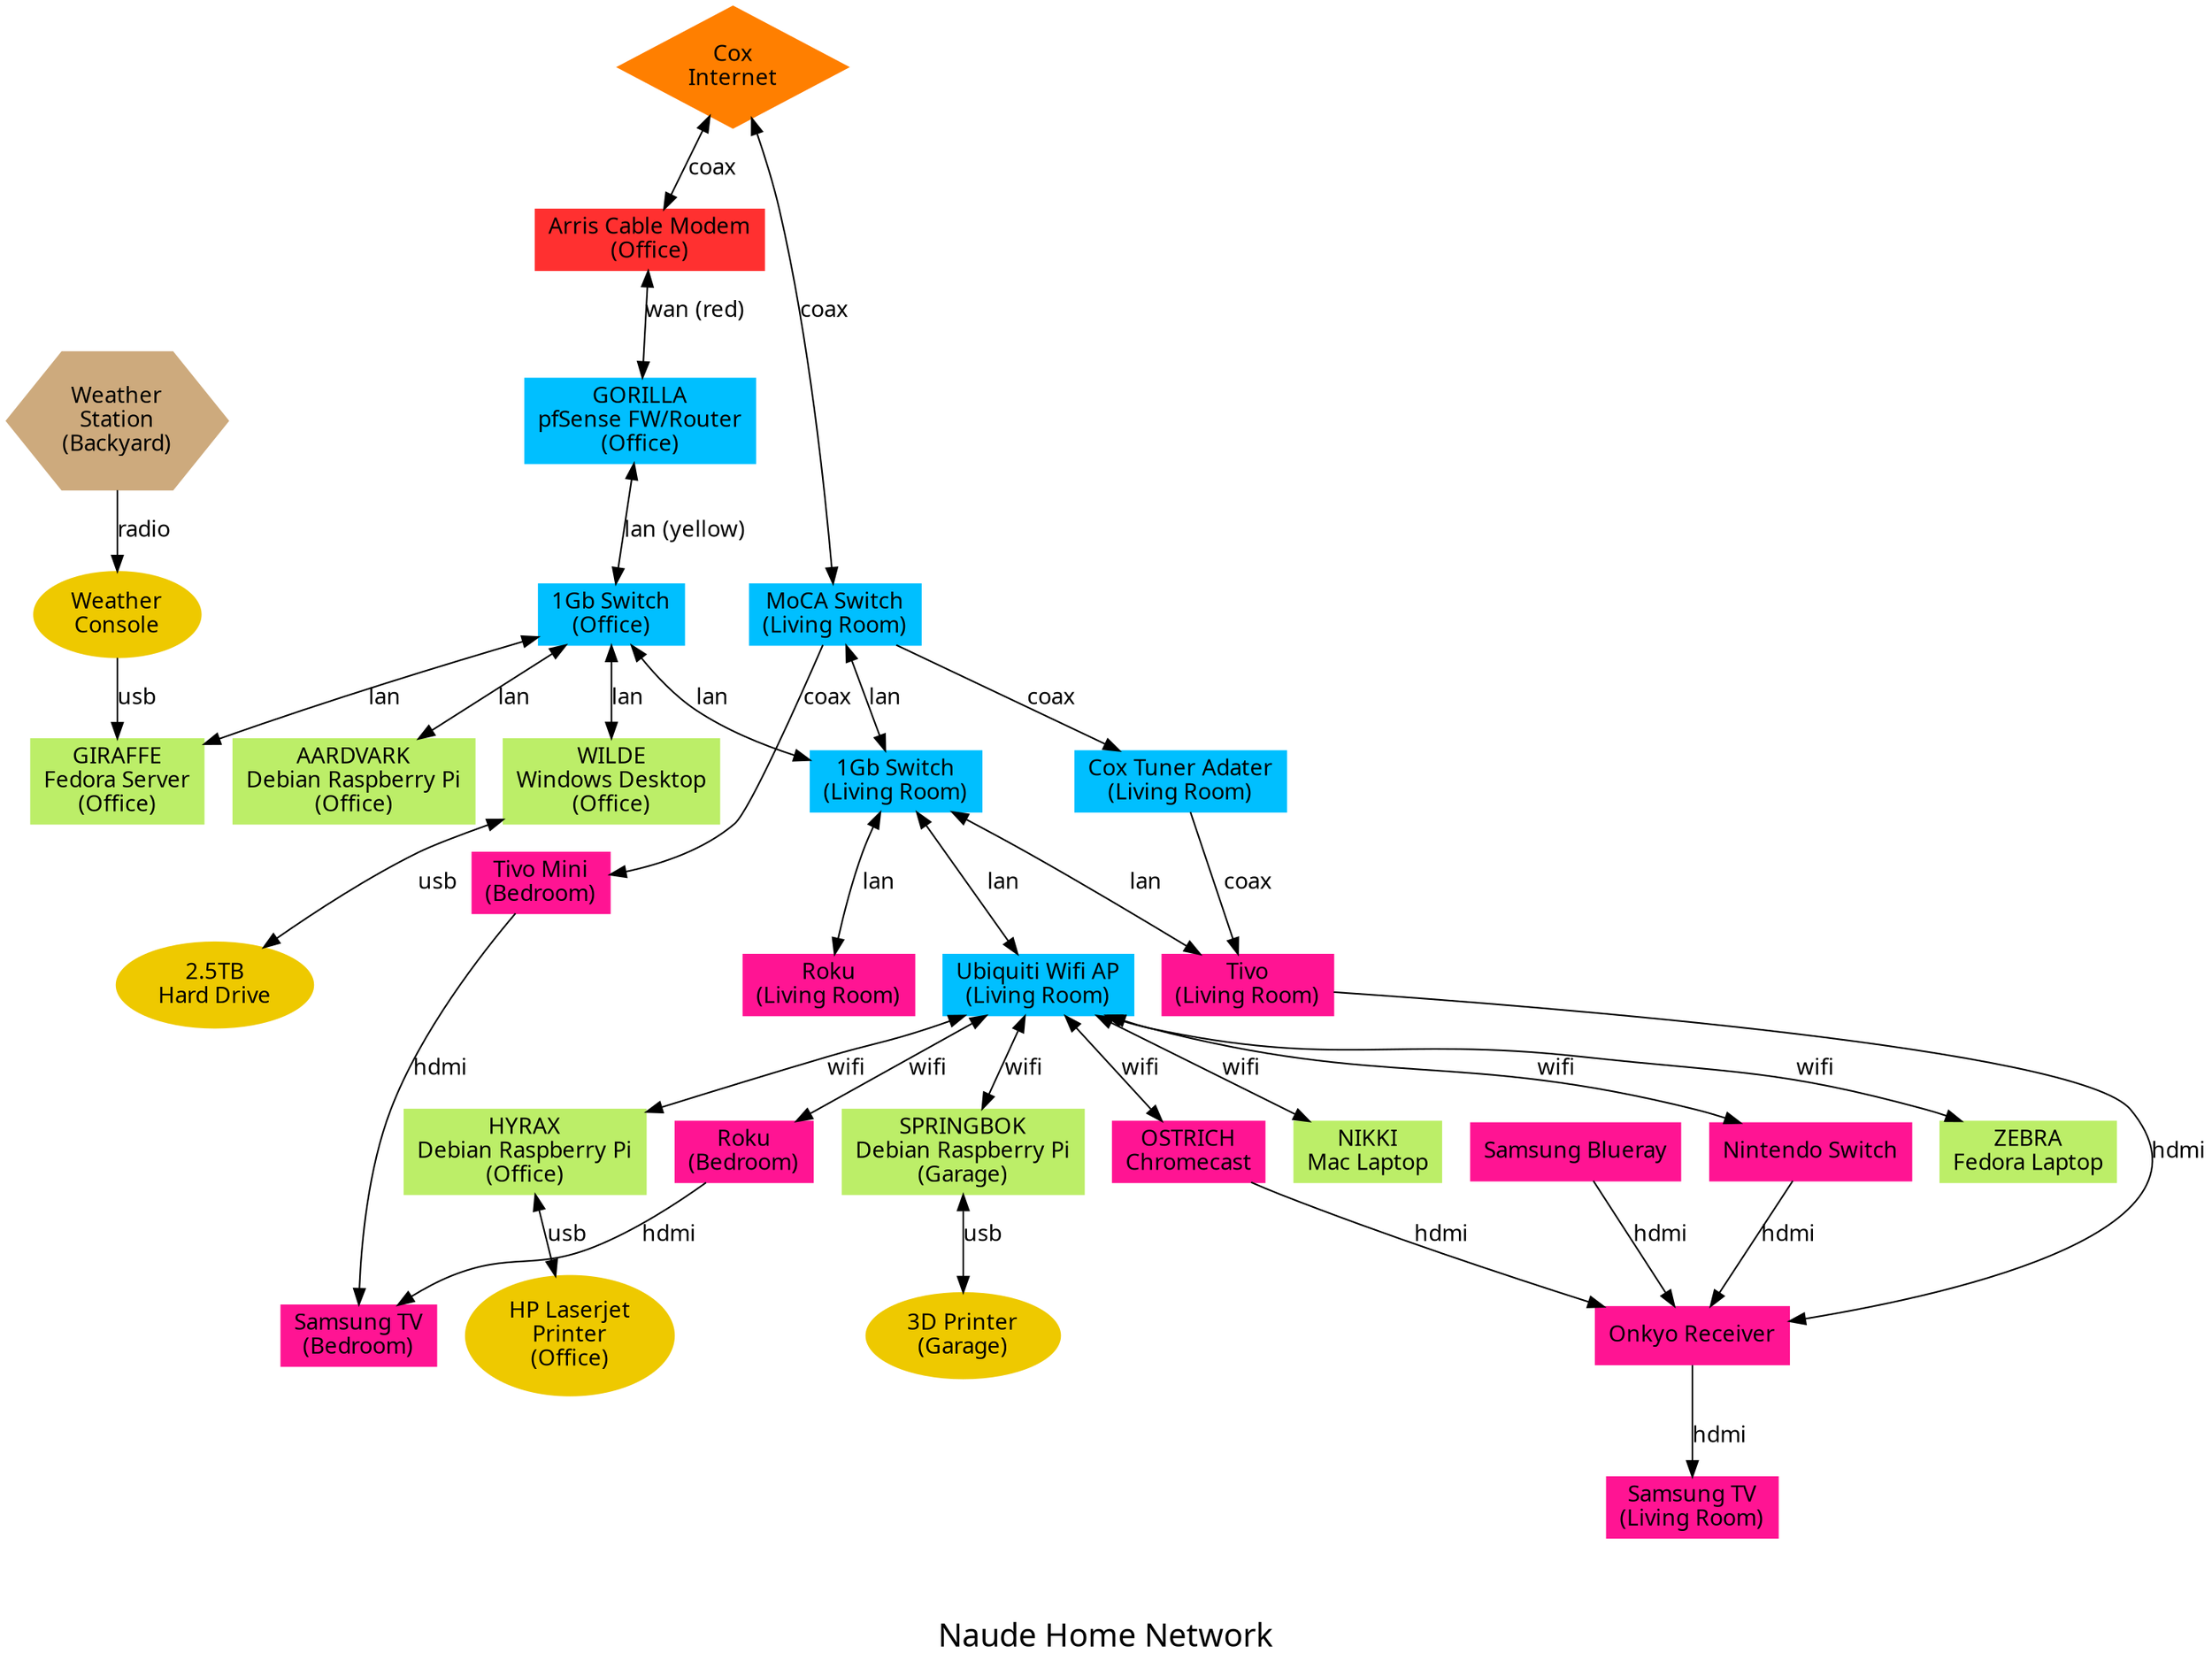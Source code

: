 digraph NAUDE_HOME  {
	fontname = "helvetica:bold";

	node [shape=diamond, fontname = "helvetica:bold"]; {		
		node [label="Cox\nInternet", color=darkorange1, style=filled] cox;
        }

	node [shape=box, fontname = "helvetica:bold"]; {		
		node [label="Arris Cable Modem\n(Office)", color=firebrick1, style=filled] cablemodem;
		node [label="GORILLA\npfSense FW/Router\n(Office)", color=deepskyblue1, style=filled] router;
		node [label="1Gb Switch\n(Office)", color=deepskyblue1, style=filled] switch1;
		node [label="1Gb Switch\n(Living Room)", color=deepskyblue1, style=filled] switch2;
		node [label="Ubiquiti Wifi AP\n(Living Room)", color=deepskyblue1, style=filled] ap1;
		node [label="MoCA Switch\n(Living Room)", color=deepskyblue1, style=filled] moca;
		node [label="Cox Tuner Adater\n(Living Room)", color=deepskyblue1, style=filled] cox_tuner;
	}

	node [shape=box, color=darkolivegreen2, style=filled, fontname = "helvetica:bold"]; {
		node [label="WILDE\nWindows Desktop\n(Office)"] wilde; 
		node [label="ZEBRA\nFedora Laptop"] zebra; 
		node [label="AARDVARK\nDebian Raspberry Pi\n(Office)"] aardvark; 
		node [label="HYRAX\nDebian Raspberry Pi\n(Office)"] hyrax; 
		node [label="GIRAFFE\nFedora Server\n(Office)"] giraffe; 
		node [label="SPRINGBOK\nDebian Raspberry Pi\n(Garage)"] springbok; 
		node [label="NIKKI\nMac Laptop"] nikki_mac; 
	}

	node [shape=box, color=deeppink1, style=filled, fontname = "helvetica:bold"]; {
		node [label="Roku\n(Living Room)"] roku; 
		node [label="Roku\n(Bedroom)"] roku2; 
		node [label="Tivo\n(Living Room)"] tivo; 
		node [label="Tivo Mini\n(Bedroom)"] tivo_mini; 
		node [label="OSTRICH\nChromecast"] chromecast; 
		node [label="Onkyo Receiver"] receiver; 
		node [label="Samsung TV\n(Living Room)"] tv; 
		node [label="Samsung TV\n(Bedroom)"] tv2; 
		node [label="Nintendo Switch"] nintendo_switch; 
		node [label="Samsung Blueray"] blueray; 
	}

	node [shape=ellipse, color=gold2, fontname = "helvetica:bold"]; {
		node [label="2.5TB\nHard Drive"] hdd1; 
		node [label="Weather\nConsole"] wconsole;
		node [label="HP Laserjet\nPrinter\n(Office)"] printer1;
		node [label="3D Printer\n(Garage)"] printer2;
	}

	node [shape=hexagon, color=burlywood3, fontname = "helvetica:bold"]; {
		node [label="Weather\nStation\n(Backyard)"] weather;
	}

	cox -> moca [label="coax",fontname = "helvetica:bold",dir="both"];
	moca -> cox_tuner [label="coax",fontname = "helvetica:bold"];
	cox_tuner -> tivo [label="coax",fontname = "helvetica:bold"];
	moca -> tivo_mini [label="coax",fontname = "helvetica:bold"];
	cox -> cablemodem [label="coax",fontname = "helvetica:bold",dir="both"];
	moca -> switch2 [label="lan",fontname = "helvetica:bold",dir="both"];

	tivo_mini -> tv2 [label="hdmi",fontname = "helvetica:bold"];
	roku2 -> tv2 [label="hdmi",fontname = "helvetica:bold"];

	cablemodem -> router [label="wan (red)",fontname = "helvetica:bold",dir="both"];

	router -> switch1 [label="lan (yellow)",fontname = "helvetica:bold",dir="both"];
	switch1 -> switch2 [label="lan",fontname = "helvetica:bold",dir="both"];

	switch1 -> giraffe [label="lan",fontname = "helvetica:bold",dir="both"];
	switch1 -> wilde [label="lan",fontname = "helvetica:bold",dir="both"];
	switch1 -> aardvark [label="lan",fontname = "helvetica:bold",dir="both"];

	switch2 -> ap1 [label="lan",fontname = "helvetica:bold",dir="both"];

	# ap1 -> tv [label="wifi",fontname = "helvetica:bold",dir="both"];
	ap1 -> zebra [label="wifi",fontname = "helvetica:bold",dir="both"];
	ap1 -> nikki_mac [label="wifi",fontname = "helvetica:bold",dir="both"];
	ap1 -> chromecast [label="wifi",fontname = "helvetica:bold",dir="both"];
	ap1 -> hyrax [label="wifi",fontname = "helvetica:bold",dir="both"];
	ap1 -> springbok [label="wifi",fontname = "helvetica:bold",dir="both"];
	ap1 -> nintendo_switch [label="wifi",fontname = "helvetica:bold",dir="both"];
	ap1 -> roku2 [label="wifi",fontname = "helvetica:bold",dir="both"];

	nintendo_switch -> receiver [label="hdmi",fontname = "helvetica:bold"];
	receiver -> tv [label="hdmi",fontname = "helvetica:bold"];
	tivo -> receiver [label="hdmi",fontname = "helvetica:bold"];
	chromecast -> receiver [label="hdmi",fontname = "helvetica:bold"];
	blueray -> receiver [label="hdmi",fontname = "helvetica:bold"];

	# switch2 -- receiver [label="lan",fontname = "helvetica:bold",dir="both"];
	switch2 -> roku [label="lan",fontname = "helvetica:bold",dir="both"];
	switch2 -> tivo [label="lan",fontname = "helvetica:bold",dir="both"];
	
	weather -> wconsole [label="radio",fontname = "helvetica:bold"];
	wconsole -> giraffe [label="usb",fontname = "helvetica:bold"];
	wilde -> hdd1 [label="usb",fontname = "helvetica:bold",dir="both"];
	hyrax -> printer1 [label="usb",fontname = "helvetica:bold",dir="both"];
	springbok -> printer2 [label="usb",fontname = "helvetica:bold",dir="both"];

	label = "\n\nNaude Home Network";
	fontsize=20;
}
